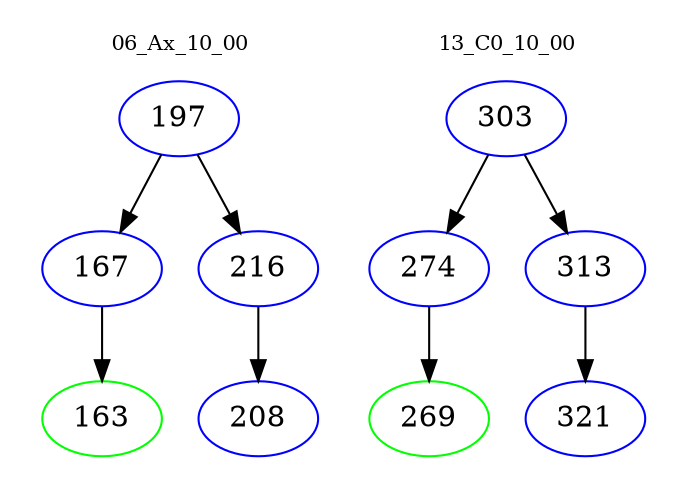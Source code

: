 digraph{
subgraph cluster_0 {
color = white
label = "06_Ax_10_00";
fontsize=10;
T0_197 [label="197", color="blue"]
T0_197 -> T0_167 [color="black"]
T0_167 [label="167", color="blue"]
T0_167 -> T0_163 [color="black"]
T0_163 [label="163", color="green"]
T0_197 -> T0_216 [color="black"]
T0_216 [label="216", color="blue"]
T0_216 -> T0_208 [color="black"]
T0_208 [label="208", color="blue"]
}
subgraph cluster_1 {
color = white
label = "13_C0_10_00";
fontsize=10;
T1_303 [label="303", color="blue"]
T1_303 -> T1_274 [color="black"]
T1_274 [label="274", color="blue"]
T1_274 -> T1_269 [color="black"]
T1_269 [label="269", color="green"]
T1_303 -> T1_313 [color="black"]
T1_313 [label="313", color="blue"]
T1_313 -> T1_321 [color="black"]
T1_321 [label="321", color="blue"]
}
}
